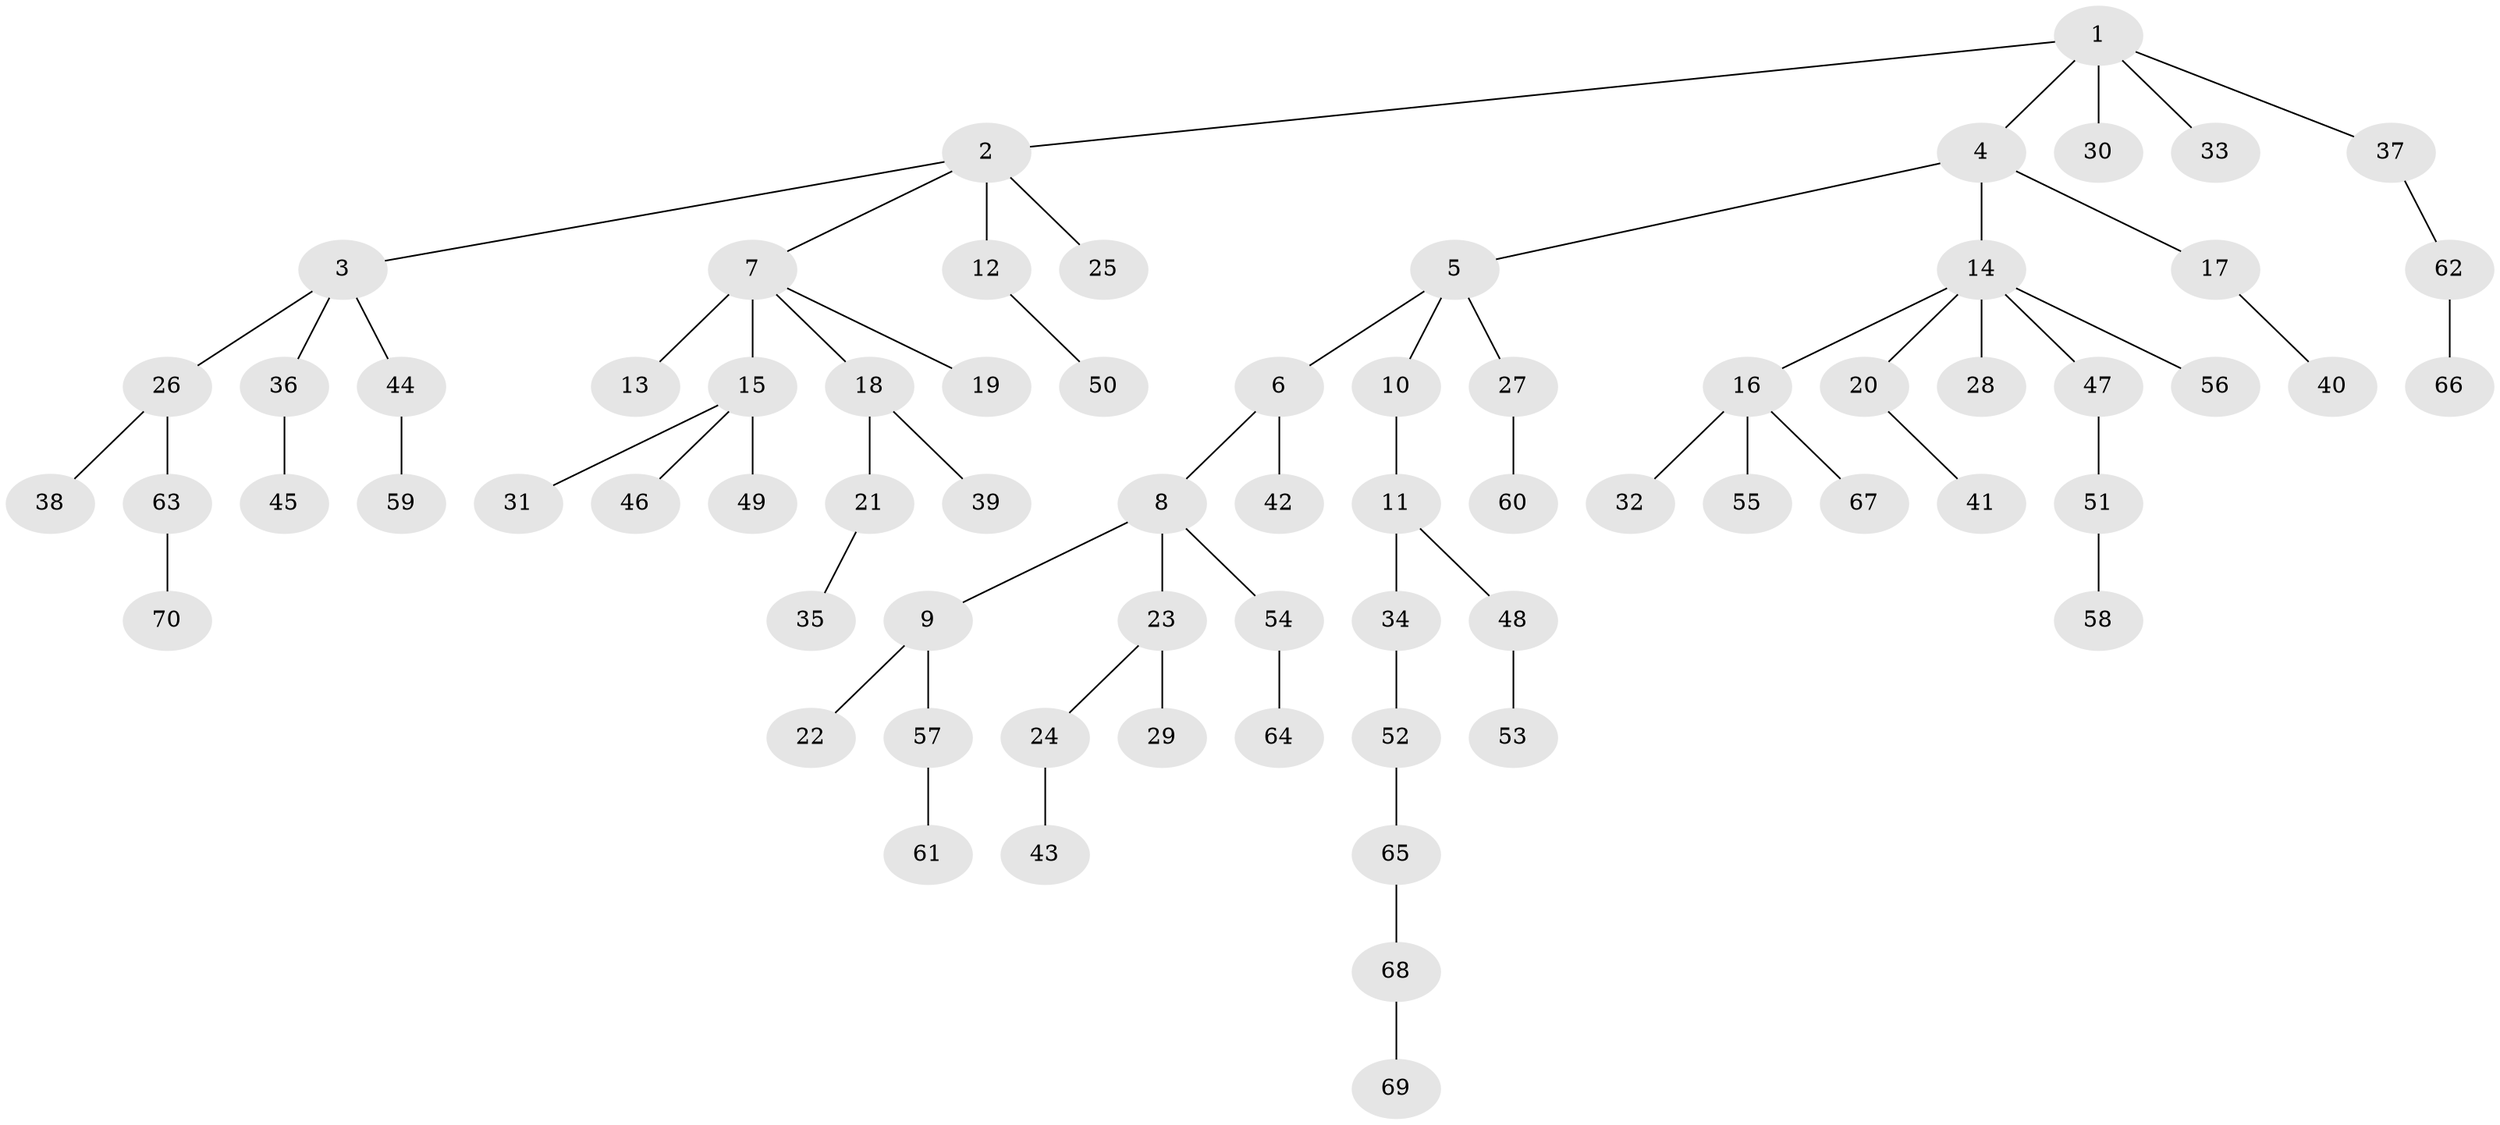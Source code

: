// original degree distribution, {6: 0.014388489208633094, 5: 0.04316546762589928, 7: 0.007194244604316547, 4: 0.07194244604316546, 3: 0.1223021582733813, 2: 0.23741007194244604, 1: 0.5035971223021583}
// Generated by graph-tools (version 1.1) at 2025/36/03/09/25 02:36:39]
// undirected, 70 vertices, 69 edges
graph export_dot {
graph [start="1"]
  node [color=gray90,style=filled];
  1;
  2;
  3;
  4;
  5;
  6;
  7;
  8;
  9;
  10;
  11;
  12;
  13;
  14;
  15;
  16;
  17;
  18;
  19;
  20;
  21;
  22;
  23;
  24;
  25;
  26;
  27;
  28;
  29;
  30;
  31;
  32;
  33;
  34;
  35;
  36;
  37;
  38;
  39;
  40;
  41;
  42;
  43;
  44;
  45;
  46;
  47;
  48;
  49;
  50;
  51;
  52;
  53;
  54;
  55;
  56;
  57;
  58;
  59;
  60;
  61;
  62;
  63;
  64;
  65;
  66;
  67;
  68;
  69;
  70;
  1 -- 2 [weight=1.0];
  1 -- 4 [weight=1.0];
  1 -- 30 [weight=1.0];
  1 -- 33 [weight=1.0];
  1 -- 37 [weight=1.0];
  2 -- 3 [weight=1.0];
  2 -- 7 [weight=1.0];
  2 -- 12 [weight=1.0];
  2 -- 25 [weight=1.0];
  3 -- 26 [weight=1.0];
  3 -- 36 [weight=1.0];
  3 -- 44 [weight=1.0];
  4 -- 5 [weight=1.0];
  4 -- 14 [weight=3.0];
  4 -- 17 [weight=1.0];
  5 -- 6 [weight=1.0];
  5 -- 10 [weight=1.0];
  5 -- 27 [weight=1.0];
  6 -- 8 [weight=1.0];
  6 -- 42 [weight=1.0];
  7 -- 13 [weight=3.0];
  7 -- 15 [weight=1.0];
  7 -- 18 [weight=1.0];
  7 -- 19 [weight=1.0];
  8 -- 9 [weight=1.0];
  8 -- 23 [weight=1.0];
  8 -- 54 [weight=1.0];
  9 -- 22 [weight=2.0];
  9 -- 57 [weight=1.0];
  10 -- 11 [weight=2.0];
  11 -- 34 [weight=1.0];
  11 -- 48 [weight=1.0];
  12 -- 50 [weight=1.0];
  14 -- 16 [weight=1.0];
  14 -- 20 [weight=1.0];
  14 -- 28 [weight=1.0];
  14 -- 47 [weight=1.0];
  14 -- 56 [weight=1.0];
  15 -- 31 [weight=1.0];
  15 -- 46 [weight=1.0];
  15 -- 49 [weight=1.0];
  16 -- 32 [weight=1.0];
  16 -- 55 [weight=1.0];
  16 -- 67 [weight=1.0];
  17 -- 40 [weight=1.0];
  18 -- 21 [weight=3.0];
  18 -- 39 [weight=1.0];
  20 -- 41 [weight=1.0];
  21 -- 35 [weight=1.0];
  23 -- 24 [weight=1.0];
  23 -- 29 [weight=3.0];
  24 -- 43 [weight=2.0];
  26 -- 38 [weight=1.0];
  26 -- 63 [weight=1.0];
  27 -- 60 [weight=1.0];
  34 -- 52 [weight=1.0];
  36 -- 45 [weight=1.0];
  37 -- 62 [weight=1.0];
  44 -- 59 [weight=1.0];
  47 -- 51 [weight=1.0];
  48 -- 53 [weight=1.0];
  51 -- 58 [weight=1.0];
  52 -- 65 [weight=1.0];
  54 -- 64 [weight=1.0];
  57 -- 61 [weight=1.0];
  62 -- 66 [weight=2.0];
  63 -- 70 [weight=1.0];
  65 -- 68 [weight=1.0];
  68 -- 69 [weight=1.0];
}
